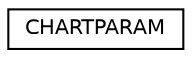 digraph "Graphical Class Hierarchy"
{
  edge [fontname="Helvetica",fontsize="10",labelfontname="Helvetica",labelfontsize="10"];
  node [fontname="Helvetica",fontsize="10",shape=record];
  rankdir="LR";
  Node1 [label="CHARTPARAM",height=0.2,width=0.4,color="black", fillcolor="white", style="filled",URL="$struct_c_h_a_r_t_p_a_r_a_m.html"];
}
